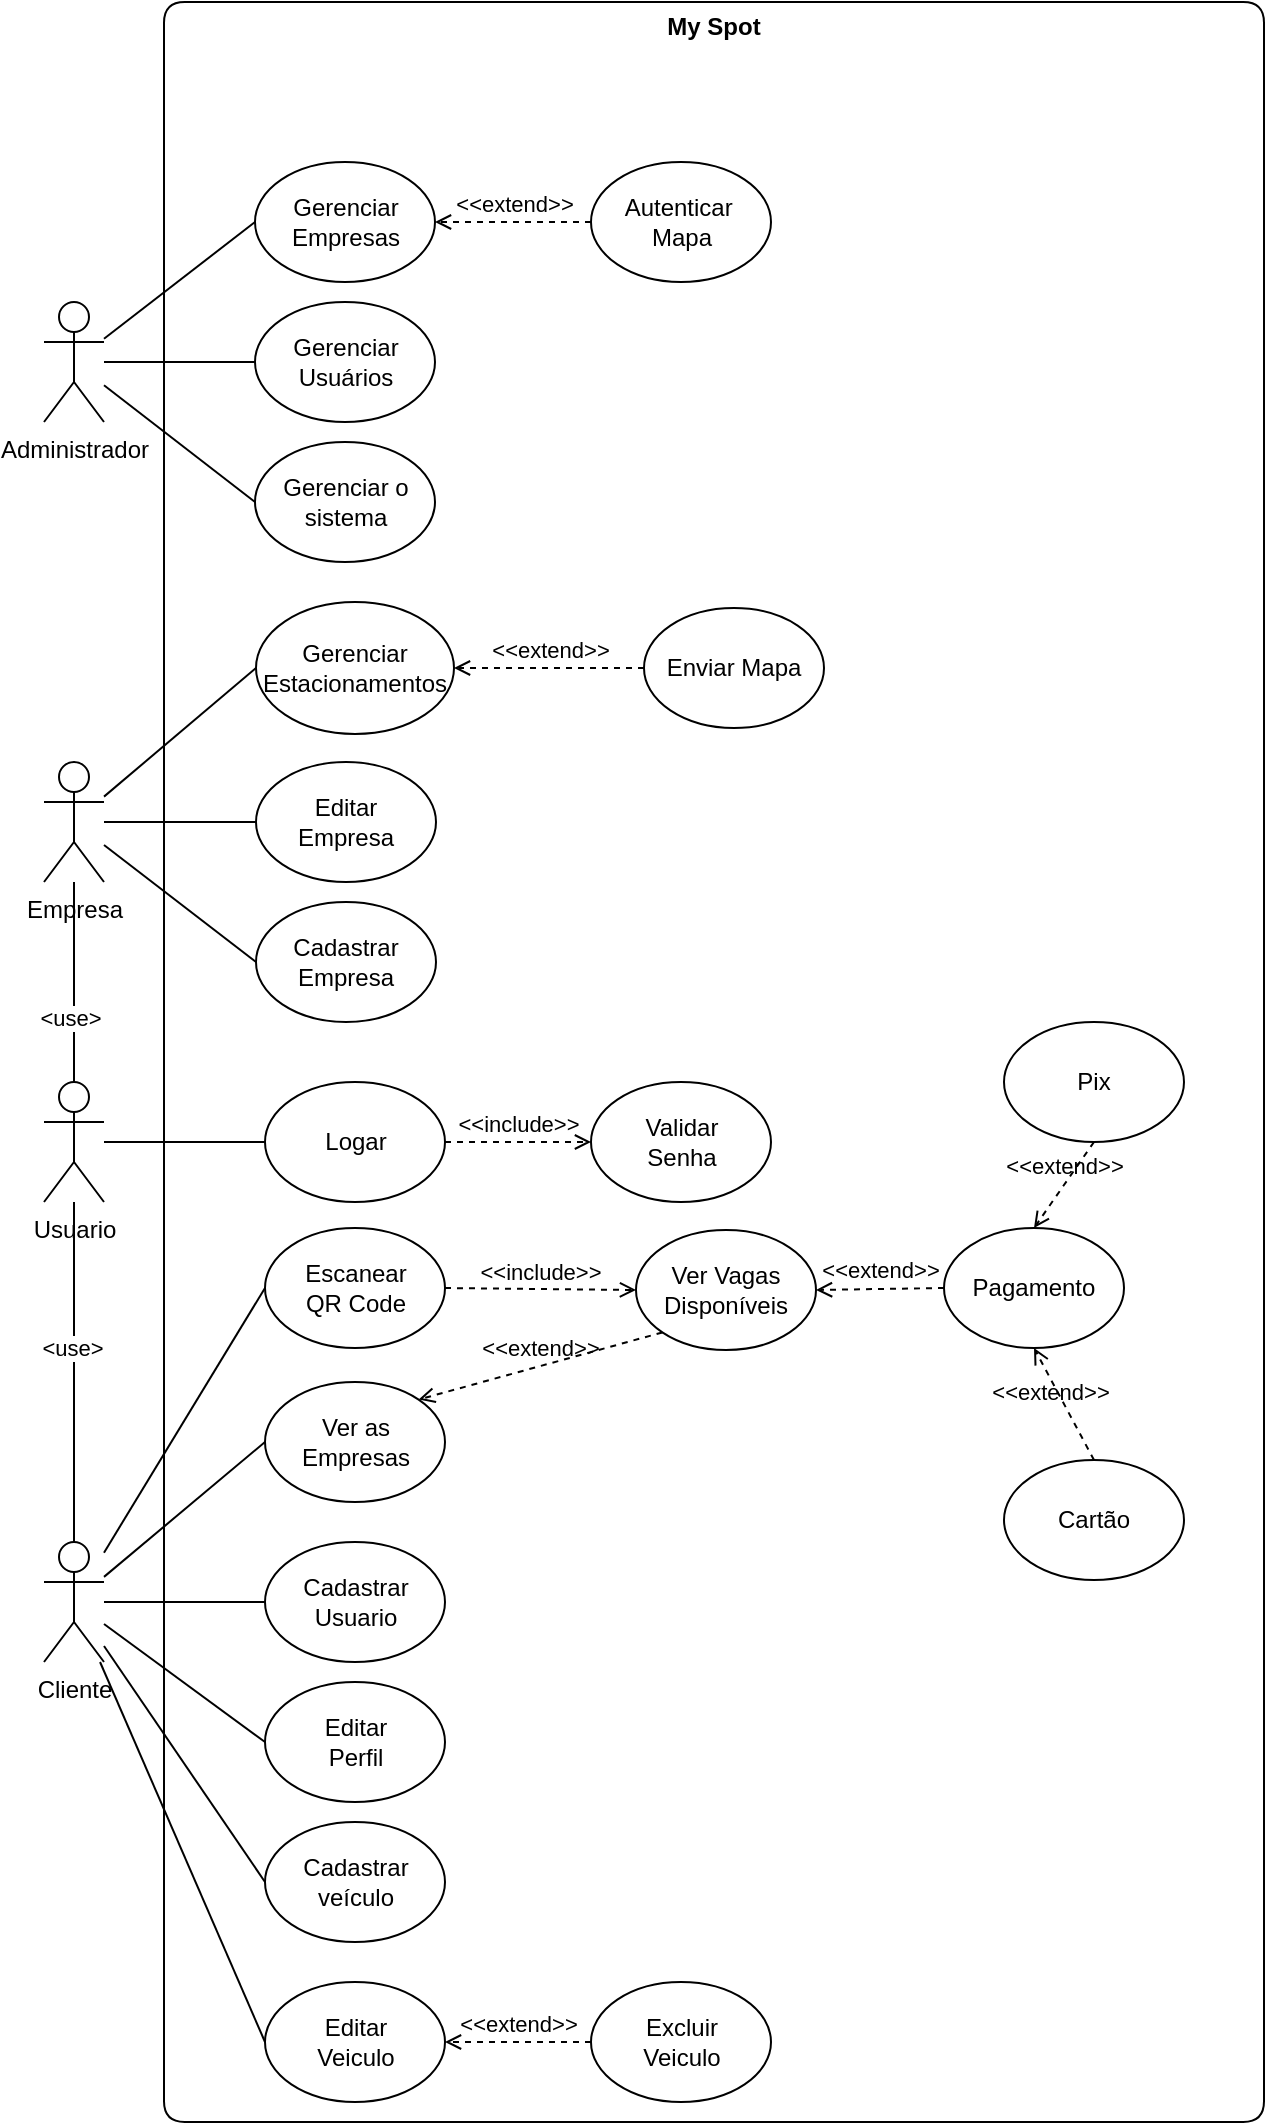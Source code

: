 <mxfile version="26.2.14">
  <diagram name="Página-1" id="5Zi_sT3vTMkmr6zWonN1">
    <mxGraphModel dx="1826" dy="751" grid="1" gridSize="10" guides="1" tooltips="1" connect="1" arrows="1" fold="1" page="0" pageScale="1" pageWidth="850" pageHeight="1100" background="none" math="0" shadow="0" adaptiveColors="none">
      <root>
        <mxCell id="0" />
        <mxCell id="1" parent="0" />
        <mxCell id="iX1jY3GCwm09wHr-5eQs-1" value="My Spot" style="swimlane;startSize=23;shadow=0;swimlaneLine=0;strokeWidth=1;rounded=1;labelBackgroundColor=none;comic=0;enumerate=0;backgroundOutline=0;strokeColor=default;fillColor=none;" vertex="1" parent="1">
          <mxGeometry x="80" y="30" width="550" height="1060" as="geometry" />
        </mxCell>
        <mxCell id="iX1jY3GCwm09wHr-5eQs-37" value="&lt;div&gt;Gerenciar&lt;/div&gt;&lt;div&gt;Estacionamentos&lt;/div&gt;" style="ellipse;whiteSpace=wrap;html=1;shadow=0;swimlaneLine=1;strokeWidth=1;rounded=1;labelBackgroundColor=none;comic=0;enumerate=0;backgroundOutline=0;" vertex="1" parent="iX1jY3GCwm09wHr-5eQs-1">
          <mxGeometry x="46" y="300" width="99" height="66" as="geometry" />
        </mxCell>
        <mxCell id="iX1jY3GCwm09wHr-5eQs-70" value="Enviar Mapa" style="ellipse;whiteSpace=wrap;html=1;shadow=0;swimlaneLine=1;strokeWidth=1;rounded=1;labelBackgroundColor=none;comic=0;enumerate=0;backgroundOutline=0;" vertex="1" parent="iX1jY3GCwm09wHr-5eQs-1">
          <mxGeometry x="240" y="303" width="90" height="60" as="geometry" />
        </mxCell>
        <mxCell id="iX1jY3GCwm09wHr-5eQs-127" value="&amp;lt;&amp;lt;extend&amp;gt;&amp;gt;" style="html=1;verticalAlign=bottom;labelBackgroundColor=none;endArrow=open;endFill=0;dashed=1;rounded=1;exitX=0;exitY=0.5;exitDx=0;exitDy=0;entryX=1;entryY=0.5;entryDx=0;entryDy=0;comic=0;enumerate=0;backgroundOutline=0;" edge="1" parent="iX1jY3GCwm09wHr-5eQs-1" source="iX1jY3GCwm09wHr-5eQs-70" target="iX1jY3GCwm09wHr-5eQs-37">
          <mxGeometry width="160" relative="1" as="geometry">
            <mxPoint x="429.5" y="530" as="sourcePoint" />
            <mxPoint x="362.5" y="477" as="targetPoint" />
          </mxGeometry>
        </mxCell>
        <mxCell id="iX1jY3GCwm09wHr-5eQs-13" value="Cadastrar&lt;div&gt;Usuario&lt;/div&gt;" style="ellipse;whiteSpace=wrap;html=1;shadow=0;swimlaneLine=1;strokeWidth=1;rounded=1;labelBackgroundColor=none;comic=0;enumerate=0;backgroundOutline=0;" vertex="1" parent="iX1jY3GCwm09wHr-5eQs-1">
          <mxGeometry x="50.5" y="770" width="90" height="60" as="geometry" />
        </mxCell>
        <mxCell id="iX1jY3GCwm09wHr-5eQs-15" value="Logar" style="ellipse;whiteSpace=wrap;html=1;shadow=0;swimlaneLine=1;strokeWidth=1;rounded=1;labelBackgroundColor=none;comic=0;enumerate=0;backgroundOutline=0;" vertex="1" parent="iX1jY3GCwm09wHr-5eQs-1">
          <mxGeometry x="50.5" y="540" width="90" height="60" as="geometry" />
        </mxCell>
        <mxCell id="iX1jY3GCwm09wHr-5eQs-21" value="Cadastrar veículo" style="ellipse;whiteSpace=wrap;html=1;shadow=0;swimlaneLine=1;strokeWidth=1;rounded=1;labelBackgroundColor=none;comic=0;enumerate=0;backgroundOutline=0;" vertex="1" parent="iX1jY3GCwm09wHr-5eQs-1">
          <mxGeometry x="50.5" y="910" width="90" height="60" as="geometry" />
        </mxCell>
        <mxCell id="iX1jY3GCwm09wHr-5eQs-23" value="&lt;div&gt;Escanear&lt;/div&gt;&lt;div&gt;QR Code&lt;/div&gt;" style="ellipse;whiteSpace=wrap;html=1;shadow=0;swimlaneLine=1;strokeWidth=1;rounded=1;labelBackgroundColor=none;comic=0;enumerate=0;backgroundOutline=0;" vertex="1" parent="iX1jY3GCwm09wHr-5eQs-1">
          <mxGeometry x="50.5" y="613" width="90" height="60" as="geometry" />
        </mxCell>
        <mxCell id="iX1jY3GCwm09wHr-5eQs-26" value="Pagamento" style="ellipse;whiteSpace=wrap;html=1;shadow=0;swimlaneLine=1;strokeWidth=1;rounded=1;labelBackgroundColor=none;comic=0;enumerate=0;backgroundOutline=0;" vertex="1" parent="iX1jY3GCwm09wHr-5eQs-1">
          <mxGeometry x="390" y="613" width="90" height="60" as="geometry" />
        </mxCell>
        <mxCell id="iX1jY3GCwm09wHr-5eQs-27" value="Pix" style="ellipse;whiteSpace=wrap;html=1;shadow=0;swimlaneLine=1;strokeWidth=1;rounded=1;labelBackgroundColor=none;comic=0;enumerate=0;backgroundOutline=0;" vertex="1" parent="iX1jY3GCwm09wHr-5eQs-1">
          <mxGeometry x="420" y="510" width="90" height="60" as="geometry" />
        </mxCell>
        <mxCell id="iX1jY3GCwm09wHr-5eQs-28" value="Cartão" style="ellipse;whiteSpace=wrap;html=1;shadow=0;swimlaneLine=1;strokeWidth=1;rounded=1;labelBackgroundColor=none;comic=0;enumerate=0;backgroundOutline=0;" vertex="1" parent="iX1jY3GCwm09wHr-5eQs-1">
          <mxGeometry x="420" y="729" width="90" height="60" as="geometry" />
        </mxCell>
        <mxCell id="iX1jY3GCwm09wHr-5eQs-29" value="Ver Vagas Disponíveis" style="ellipse;whiteSpace=wrap;html=1;shadow=0;swimlaneLine=1;strokeWidth=1;rounded=1;labelBackgroundColor=none;comic=0;enumerate=0;backgroundOutline=0;" vertex="1" parent="iX1jY3GCwm09wHr-5eQs-1">
          <mxGeometry x="236" y="614" width="90" height="60" as="geometry" />
        </mxCell>
        <mxCell id="iX1jY3GCwm09wHr-5eQs-30" value="Ver as Empresas" style="ellipse;whiteSpace=wrap;html=1;shadow=0;swimlaneLine=1;strokeWidth=1;rounded=1;labelBackgroundColor=none;comic=0;enumerate=0;backgroundOutline=0;" vertex="1" parent="iX1jY3GCwm09wHr-5eQs-1">
          <mxGeometry x="50.5" y="690" width="90" height="60" as="geometry" />
        </mxCell>
        <mxCell id="iX1jY3GCwm09wHr-5eQs-33" value="Cadastrar Empresa" style="ellipse;whiteSpace=wrap;html=1;shadow=0;swimlaneLine=1;strokeWidth=1;rounded=1;labelBackgroundColor=none;comic=0;enumerate=0;backgroundOutline=0;" vertex="1" parent="iX1jY3GCwm09wHr-5eQs-1">
          <mxGeometry x="46" y="450" width="90" height="60" as="geometry" />
        </mxCell>
        <mxCell id="iX1jY3GCwm09wHr-5eQs-43" value="&lt;div&gt;Editar&lt;/div&gt;&lt;div&gt;Perfil&lt;/div&gt;" style="ellipse;whiteSpace=wrap;html=1;shadow=0;swimlaneLine=1;strokeWidth=1;rounded=1;labelBackgroundColor=none;comic=0;enumerate=0;backgroundOutline=0;" vertex="1" parent="iX1jY3GCwm09wHr-5eQs-1">
          <mxGeometry x="50.5" y="840" width="90" height="60" as="geometry" />
        </mxCell>
        <mxCell id="iX1jY3GCwm09wHr-5eQs-47" value="&lt;div&gt;Editar&lt;/div&gt;&lt;div&gt;Empresa&lt;/div&gt;" style="ellipse;whiteSpace=wrap;html=1;shadow=0;swimlaneLine=1;strokeWidth=1;rounded=1;labelBackgroundColor=none;comic=0;enumerate=0;backgroundOutline=0;" vertex="1" parent="iX1jY3GCwm09wHr-5eQs-1">
          <mxGeometry x="46" y="380" width="90" height="60" as="geometry" />
        </mxCell>
        <mxCell id="iX1jY3GCwm09wHr-5eQs-84" value="&amp;lt;&amp;lt;include&amp;gt;&amp;gt;" style="html=1;verticalAlign=bottom;labelBackgroundColor=none;endArrow=open;endFill=0;dashed=1;rounded=1;exitX=1;exitY=0.5;exitDx=0;exitDy=0;entryX=0;entryY=0.5;entryDx=0;entryDy=0;comic=0;enumerate=0;backgroundOutline=0;" edge="1" parent="iX1jY3GCwm09wHr-5eQs-1" source="iX1jY3GCwm09wHr-5eQs-15" target="iX1jY3GCwm09wHr-5eQs-200">
          <mxGeometry width="160" relative="1" as="geometry">
            <mxPoint x="76.5" y="600" as="sourcePoint" />
            <mxPoint x="236.5" y="600" as="targetPoint" />
          </mxGeometry>
        </mxCell>
        <mxCell id="iX1jY3GCwm09wHr-5eQs-92" value="&amp;lt;&amp;lt;include&amp;gt;&amp;gt;" style="html=1;verticalAlign=bottom;labelBackgroundColor=none;endArrow=open;endFill=0;dashed=1;rounded=1;exitX=1;exitY=0.5;exitDx=0;exitDy=0;comic=0;enumerate=0;backgroundOutline=0;entryX=0;entryY=0.5;entryDx=0;entryDy=0;" edge="1" parent="iX1jY3GCwm09wHr-5eQs-1" source="iX1jY3GCwm09wHr-5eQs-23" target="iX1jY3GCwm09wHr-5eQs-29">
          <mxGeometry width="160" relative="1" as="geometry">
            <mxPoint x="228" y="777" as="sourcePoint" />
            <mxPoint x="150" y="660" as="targetPoint" />
          </mxGeometry>
        </mxCell>
        <mxCell id="iX1jY3GCwm09wHr-5eQs-93" value="&amp;lt;&amp;lt;extend&amp;gt;&amp;gt;" style="html=1;verticalAlign=bottom;labelBackgroundColor=none;endArrow=open;endFill=0;dashed=1;rounded=1;exitX=0;exitY=0.5;exitDx=0;exitDy=0;entryX=1;entryY=0.5;entryDx=0;entryDy=0;comic=0;enumerate=0;backgroundOutline=0;" edge="1" parent="iX1jY3GCwm09wHr-5eQs-1" source="iX1jY3GCwm09wHr-5eQs-26" target="iX1jY3GCwm09wHr-5eQs-29">
          <mxGeometry width="160" relative="1" as="geometry">
            <mxPoint x="246" y="654" as="sourcePoint" />
            <mxPoint x="175" y="695" as="targetPoint" />
          </mxGeometry>
        </mxCell>
        <mxCell id="iX1jY3GCwm09wHr-5eQs-125" value="&amp;lt;&amp;lt;extend&amp;gt;&amp;gt;" style="html=1;verticalAlign=bottom;labelBackgroundColor=none;endArrow=open;endFill=0;dashed=1;rounded=1;exitX=0.5;exitY=0;exitDx=0;exitDy=0;entryX=0.5;entryY=1;entryDx=0;entryDy=0;comic=0;enumerate=0;backgroundOutline=0;" edge="1" parent="iX1jY3GCwm09wHr-5eQs-1" source="iX1jY3GCwm09wHr-5eQs-28" target="iX1jY3GCwm09wHr-5eQs-26">
          <mxGeometry x="0.025" y="7" width="160" relative="1" as="geometry">
            <mxPoint x="435" y="617" as="sourcePoint" />
            <mxPoint x="368" y="564" as="targetPoint" />
            <mxPoint as="offset" />
          </mxGeometry>
        </mxCell>
        <mxCell id="iX1jY3GCwm09wHr-5eQs-126" value="&amp;lt;&amp;lt;extend&amp;gt;&amp;gt;" style="html=1;verticalAlign=bottom;labelBackgroundColor=none;endArrow=open;endFill=0;dashed=1;rounded=1;exitX=0.5;exitY=1;exitDx=0;exitDy=0;entryX=0.5;entryY=0;entryDx=0;entryDy=0;comic=0;enumerate=0;backgroundOutline=0;" edge="1" parent="iX1jY3GCwm09wHr-5eQs-1" source="iX1jY3GCwm09wHr-5eQs-27" target="iX1jY3GCwm09wHr-5eQs-26">
          <mxGeometry width="160" relative="1" as="geometry">
            <mxPoint x="445" y="627" as="sourcePoint" />
            <mxPoint x="378" y="574" as="targetPoint" />
          </mxGeometry>
        </mxCell>
        <mxCell id="iX1jY3GCwm09wHr-5eQs-179" value="&lt;div&gt;Editar&lt;/div&gt;&lt;div&gt;Veiculo&lt;/div&gt;" style="ellipse;whiteSpace=wrap;html=1;shadow=0;swimlaneLine=1;strokeWidth=1;rounded=1;labelBackgroundColor=none;comic=0;enumerate=0;backgroundOutline=0;" vertex="1" parent="iX1jY3GCwm09wHr-5eQs-1">
          <mxGeometry x="50.5" y="990" width="90" height="60" as="geometry" />
        </mxCell>
        <mxCell id="iX1jY3GCwm09wHr-5eQs-181" value="&amp;lt;&amp;lt;extend&amp;gt;&amp;gt;" style="html=1;verticalAlign=bottom;labelBackgroundColor=none;endArrow=open;endFill=0;dashed=1;rounded=1;exitX=0;exitY=1;exitDx=0;exitDy=0;entryX=1;entryY=0;entryDx=0;entryDy=0;comic=0;enumerate=0;backgroundOutline=0;" edge="1" parent="iX1jY3GCwm09wHr-5eQs-1" source="iX1jY3GCwm09wHr-5eQs-29" target="iX1jY3GCwm09wHr-5eQs-30">
          <mxGeometry width="160" relative="1" as="geometry">
            <mxPoint x="305.5" y="729" as="sourcePoint" />
            <mxPoint x="234.5" y="770" as="targetPoint" />
          </mxGeometry>
        </mxCell>
        <mxCell id="iX1jY3GCwm09wHr-5eQs-200" value="&lt;div&gt;Validar&lt;/div&gt;&lt;div&gt;Senha&lt;/div&gt;" style="ellipse;whiteSpace=wrap;html=1;shadow=0;swimlaneLine=1;strokeWidth=1;rounded=1;labelBackgroundColor=none;comic=0;enumerate=0;backgroundOutline=0;" vertex="1" parent="iX1jY3GCwm09wHr-5eQs-1">
          <mxGeometry x="213.5" y="540" width="90" height="60" as="geometry" />
        </mxCell>
        <mxCell id="iX1jY3GCwm09wHr-5eQs-4" value="Gerenciar o sistema" style="ellipse;whiteSpace=wrap;html=1;shadow=0;swimlaneLine=1;strokeWidth=1;rounded=1;labelBackgroundColor=none;comic=0;enumerate=0;backgroundOutline=0;" vertex="1" parent="iX1jY3GCwm09wHr-5eQs-1">
          <mxGeometry x="45.5" y="220" width="90" height="60" as="geometry" />
        </mxCell>
        <mxCell id="iX1jY3GCwm09wHr-5eQs-6" value="Gerenciar Empresas" style="ellipse;whiteSpace=wrap;html=1;shadow=0;swimlaneLine=1;strokeWidth=1;rounded=1;labelBackgroundColor=none;comic=0;enumerate=0;backgroundOutline=0;" vertex="1" parent="iX1jY3GCwm09wHr-5eQs-1">
          <mxGeometry x="45.5" y="80" width="90" height="60" as="geometry" />
        </mxCell>
        <mxCell id="iX1jY3GCwm09wHr-5eQs-7" value="Gerenciar Usuários" style="ellipse;whiteSpace=wrap;html=1;shadow=0;swimlaneLine=1;strokeWidth=1;rounded=1;labelBackgroundColor=none;comic=0;enumerate=0;backgroundOutline=0;" vertex="1" parent="iX1jY3GCwm09wHr-5eQs-1">
          <mxGeometry x="45.5" y="150" width="90" height="60" as="geometry" />
        </mxCell>
        <mxCell id="iX1jY3GCwm09wHr-5eQs-8" value="&lt;div&gt;Autenticar&amp;nbsp;&lt;/div&gt;&lt;div&gt;Mapa&lt;/div&gt;" style="ellipse;whiteSpace=wrap;html=1;shadow=0;swimlaneLine=1;strokeWidth=1;rounded=1;labelBackgroundColor=none;comic=0;enumerate=0;backgroundOutline=0;" vertex="1" parent="iX1jY3GCwm09wHr-5eQs-1">
          <mxGeometry x="213.5" y="80" width="90" height="60" as="geometry" />
        </mxCell>
        <mxCell id="iX1jY3GCwm09wHr-5eQs-168" value="&amp;lt;&amp;lt;extend&amp;gt;&amp;gt;" style="html=1;verticalAlign=bottom;labelBackgroundColor=none;endArrow=open;endFill=0;dashed=1;rounded=1;exitX=0;exitY=0.5;exitDx=0;exitDy=0;entryX=1;entryY=0.5;entryDx=0;entryDy=0;comic=0;enumerate=0;backgroundOutline=0;" edge="1" parent="iX1jY3GCwm09wHr-5eQs-1" source="iX1jY3GCwm09wHr-5eQs-8" target="iX1jY3GCwm09wHr-5eQs-6">
          <mxGeometry width="160" relative="1" as="geometry">
            <mxPoint x="183.5" y="140" as="sourcePoint" />
            <mxPoint x="110.5" y="179" as="targetPoint" />
          </mxGeometry>
        </mxCell>
        <mxCell id="iX1jY3GCwm09wHr-5eQs-202" value="Excluir&lt;div&gt;Veiculo&lt;/div&gt;" style="ellipse;whiteSpace=wrap;html=1;shadow=0;swimlaneLine=1;strokeWidth=1;rounded=1;labelBackgroundColor=none;comic=0;enumerate=0;backgroundOutline=0;" vertex="1" parent="iX1jY3GCwm09wHr-5eQs-1">
          <mxGeometry x="213.5" y="990" width="90" height="60" as="geometry" />
        </mxCell>
        <mxCell id="iX1jY3GCwm09wHr-5eQs-203" value="&amp;lt;&amp;lt;extend&amp;gt;&amp;gt;" style="html=1;verticalAlign=bottom;labelBackgroundColor=none;endArrow=open;endFill=0;dashed=1;rounded=1;exitX=0;exitY=0.5;exitDx=0;exitDy=0;entryX=1;entryY=0.5;entryDx=0;entryDy=0;comic=0;enumerate=0;backgroundOutline=0;" edge="1" parent="iX1jY3GCwm09wHr-5eQs-1" source="iX1jY3GCwm09wHr-5eQs-202" target="iX1jY3GCwm09wHr-5eQs-179">
          <mxGeometry width="160" relative="1" as="geometry">
            <mxPoint x="190" y="1020" as="sourcePoint" />
            <mxPoint x="146" y="990" as="targetPoint" />
          </mxGeometry>
        </mxCell>
        <mxCell id="iX1jY3GCwm09wHr-5eQs-206" style="edgeStyle=none;shape=connector;rounded=1;comic=0;orthogonalLoop=1;jettySize=auto;html=1;entryX=0;entryY=0.5;entryDx=0;entryDy=0;strokeColor=default;align=center;verticalAlign=middle;fontFamily=Helvetica;fontSize=11;fontColor=default;labelBackgroundColor=default;startFill=0;endArrow=none;" edge="1" parent="1" source="iX1jY3GCwm09wHr-5eQs-11" target="iX1jY3GCwm09wHr-5eQs-179">
          <mxGeometry relative="1" as="geometry" />
        </mxCell>
        <mxCell id="iX1jY3GCwm09wHr-5eQs-11" value="Cliente" style="shape=umlActor;verticalLabelPosition=bottom;verticalAlign=top;html=1;outlineConnect=0;shadow=0;swimlaneLine=1;strokeWidth=1;rounded=1;labelBackgroundColor=none;comic=0;enumerate=0;backgroundOutline=0;" vertex="1" parent="1">
          <mxGeometry x="20" y="800" width="30" height="60" as="geometry" />
        </mxCell>
        <mxCell id="iX1jY3GCwm09wHr-5eQs-62" style="rounded=1;orthogonalLoop=1;jettySize=auto;html=1;entryX=0;entryY=0.5;entryDx=0;entryDy=0;endArrow=none;startFill=0;comic=0;enumerate=0;backgroundOutline=0;" edge="1" parent="1" source="iX1jY3GCwm09wHr-5eQs-11" target="iX1jY3GCwm09wHr-5eQs-13">
          <mxGeometry relative="1" as="geometry" />
        </mxCell>
        <mxCell id="iX1jY3GCwm09wHr-5eQs-190" style="shape=connector;rounded=1;comic=0;orthogonalLoop=1;jettySize=auto;html=1;entryX=0;entryY=0.5;entryDx=0;entryDy=0;strokeColor=default;align=center;verticalAlign=middle;fontFamily=Helvetica;fontSize=11;fontColor=default;labelBackgroundColor=default;startFill=0;endArrow=none;" edge="1" parent="1" source="iX1jY3GCwm09wHr-5eQs-11" target="iX1jY3GCwm09wHr-5eQs-43">
          <mxGeometry relative="1" as="geometry" />
        </mxCell>
        <mxCell id="iX1jY3GCwm09wHr-5eQs-191" style="shape=connector;rounded=1;comic=0;orthogonalLoop=1;jettySize=auto;html=1;entryX=0;entryY=0.5;entryDx=0;entryDy=0;strokeColor=default;align=center;verticalAlign=middle;fontFamily=Helvetica;fontSize=11;fontColor=default;labelBackgroundColor=default;startFill=0;endArrow=none;" edge="1" parent="1" source="iX1jY3GCwm09wHr-5eQs-11" target="iX1jY3GCwm09wHr-5eQs-23">
          <mxGeometry relative="1" as="geometry" />
        </mxCell>
        <mxCell id="iX1jY3GCwm09wHr-5eQs-192" style="shape=connector;rounded=1;comic=0;orthogonalLoop=1;jettySize=auto;html=1;entryX=0;entryY=0.5;entryDx=0;entryDy=0;strokeColor=default;align=center;verticalAlign=middle;fontFamily=Helvetica;fontSize=11;fontColor=default;labelBackgroundColor=default;startFill=0;endArrow=none;" edge="1" parent="1" source="iX1jY3GCwm09wHr-5eQs-11" target="iX1jY3GCwm09wHr-5eQs-30">
          <mxGeometry relative="1" as="geometry" />
        </mxCell>
        <mxCell id="iX1jY3GCwm09wHr-5eQs-185" style="shape=connector;rounded=1;comic=0;orthogonalLoop=1;jettySize=auto;html=1;strokeColor=default;align=center;verticalAlign=middle;fontFamily=Helvetica;fontSize=11;fontColor=default;labelBackgroundColor=default;startFill=0;endArrow=none;" edge="1" parent="1" source="iX1jY3GCwm09wHr-5eQs-52" target="iX1jY3GCwm09wHr-5eQs-11">
          <mxGeometry relative="1" as="geometry" />
        </mxCell>
        <mxCell id="iX1jY3GCwm09wHr-5eQs-199" value="&amp;lt;use&amp;gt;" style="edgeLabel;html=1;align=center;verticalAlign=middle;resizable=0;points=[];rounded=1;fontFamily=Helvetica;fontSize=11;fontColor=default;labelBackgroundColor=default;" vertex="1" connectable="0" parent="iX1jY3GCwm09wHr-5eQs-185">
          <mxGeometry x="-0.144" y="-1" relative="1" as="geometry">
            <mxPoint as="offset" />
          </mxGeometry>
        </mxCell>
        <mxCell id="iX1jY3GCwm09wHr-5eQs-201" style="edgeStyle=none;shape=connector;rounded=1;comic=0;orthogonalLoop=1;jettySize=auto;html=1;entryX=0;entryY=0.5;entryDx=0;entryDy=0;strokeColor=default;align=center;verticalAlign=middle;fontFamily=Helvetica;fontSize=11;fontColor=default;labelBackgroundColor=default;startFill=0;endArrow=none;" edge="1" parent="1" source="iX1jY3GCwm09wHr-5eQs-11" target="iX1jY3GCwm09wHr-5eQs-21">
          <mxGeometry relative="1" as="geometry" />
        </mxCell>
        <mxCell id="iX1jY3GCwm09wHr-5eQs-42" value="Empresa" style="shape=umlActor;verticalLabelPosition=bottom;verticalAlign=top;html=1;outlineConnect=0;shadow=0;swimlaneLine=1;strokeWidth=1;rounded=1;labelBackgroundColor=none;comic=0;enumerate=0;backgroundOutline=0;" vertex="1" parent="1">
          <mxGeometry x="20" y="410" width="30" height="60" as="geometry" />
        </mxCell>
        <mxCell id="iX1jY3GCwm09wHr-5eQs-186" style="shape=connector;rounded=1;comic=0;orthogonalLoop=1;jettySize=auto;html=1;entryX=0;entryY=0.5;entryDx=0;entryDy=0;strokeColor=default;align=center;verticalAlign=middle;fontFamily=Helvetica;fontSize=11;fontColor=default;labelBackgroundColor=default;startFill=0;endArrow=none;" edge="1" parent="1" source="iX1jY3GCwm09wHr-5eQs-42" target="iX1jY3GCwm09wHr-5eQs-33">
          <mxGeometry relative="1" as="geometry" />
        </mxCell>
        <mxCell id="iX1jY3GCwm09wHr-5eQs-193" style="shape=connector;rounded=1;comic=0;orthogonalLoop=1;jettySize=auto;html=1;entryX=0;entryY=0.5;entryDx=0;entryDy=0;strokeColor=default;align=center;verticalAlign=middle;fontFamily=Helvetica;fontSize=11;fontColor=default;labelBackgroundColor=default;startFill=0;endArrow=none;" edge="1" parent="1" source="iX1jY3GCwm09wHr-5eQs-42" target="iX1jY3GCwm09wHr-5eQs-37">
          <mxGeometry relative="1" as="geometry" />
        </mxCell>
        <mxCell id="iX1jY3GCwm09wHr-5eQs-194" style="shape=connector;rounded=1;comic=0;orthogonalLoop=1;jettySize=auto;html=1;entryX=0;entryY=0.5;entryDx=0;entryDy=0;strokeColor=default;align=center;verticalAlign=middle;fontFamily=Helvetica;fontSize=11;fontColor=default;labelBackgroundColor=default;startFill=0;endArrow=none;" edge="1" parent="1" source="iX1jY3GCwm09wHr-5eQs-42" target="iX1jY3GCwm09wHr-5eQs-47">
          <mxGeometry relative="1" as="geometry" />
        </mxCell>
        <mxCell id="iX1jY3GCwm09wHr-5eQs-184" style="shape=connector;rounded=1;comic=0;orthogonalLoop=1;jettySize=auto;html=1;strokeColor=default;align=center;verticalAlign=middle;fontFamily=Helvetica;fontSize=11;fontColor=default;labelBackgroundColor=default;startFill=0;endArrow=none;" edge="1" parent="1" source="iX1jY3GCwm09wHr-5eQs-52" target="iX1jY3GCwm09wHr-5eQs-42">
          <mxGeometry relative="1" as="geometry" />
        </mxCell>
        <mxCell id="iX1jY3GCwm09wHr-5eQs-198" value="&amp;lt;use&amp;gt;" style="edgeLabel;html=1;align=center;verticalAlign=middle;resizable=0;points=[];rounded=1;fontFamily=Helvetica;fontSize=11;fontColor=default;labelBackgroundColor=default;" vertex="1" connectable="0" parent="iX1jY3GCwm09wHr-5eQs-184">
          <mxGeometry x="-0.361" y="2" relative="1" as="geometry">
            <mxPoint as="offset" />
          </mxGeometry>
        </mxCell>
        <mxCell id="iX1jY3GCwm09wHr-5eQs-207" style="edgeStyle=none;shape=connector;rounded=1;comic=0;orthogonalLoop=1;jettySize=auto;html=1;entryX=0;entryY=0.5;entryDx=0;entryDy=0;strokeColor=default;align=center;verticalAlign=middle;fontFamily=Helvetica;fontSize=11;fontColor=default;labelBackgroundColor=default;startFill=0;endArrow=none;" edge="1" parent="1" source="iX1jY3GCwm09wHr-5eQs-52" target="iX1jY3GCwm09wHr-5eQs-15">
          <mxGeometry relative="1" as="geometry" />
        </mxCell>
        <mxCell id="iX1jY3GCwm09wHr-5eQs-52" value="Usuario" style="shape=umlActor;verticalLabelPosition=bottom;verticalAlign=top;html=1;outlineConnect=0;shadow=0;swimlaneLine=1;strokeWidth=1;rounded=1;labelBackgroundColor=none;comic=0;enumerate=0;backgroundOutline=0;" vertex="1" parent="1">
          <mxGeometry x="20" y="570" width="30" height="60" as="geometry" />
        </mxCell>
        <mxCell id="iX1jY3GCwm09wHr-5eQs-39" value="Administrador" style="shape=umlActor;verticalLabelPosition=bottom;verticalAlign=top;html=1;outlineConnect=0;shadow=0;swimlaneLine=1;strokeWidth=1;rounded=1;labelBackgroundColor=none;comic=0;enumerate=0;backgroundOutline=0;" vertex="1" parent="1">
          <mxGeometry x="20" y="180" width="30" height="60" as="geometry" />
        </mxCell>
        <mxCell id="iX1jY3GCwm09wHr-5eQs-195" style="shape=connector;rounded=1;comic=0;orthogonalLoop=1;jettySize=auto;html=1;entryX=0;entryY=0.5;entryDx=0;entryDy=0;strokeColor=default;align=center;verticalAlign=middle;fontFamily=Helvetica;fontSize=11;fontColor=default;labelBackgroundColor=default;startFill=0;endArrow=none;" edge="1" parent="1" source="iX1jY3GCwm09wHr-5eQs-39" target="iX1jY3GCwm09wHr-5eQs-4">
          <mxGeometry relative="1" as="geometry" />
        </mxCell>
        <mxCell id="iX1jY3GCwm09wHr-5eQs-204" style="edgeStyle=none;shape=connector;rounded=1;comic=0;orthogonalLoop=1;jettySize=auto;html=1;entryX=0;entryY=0.5;entryDx=0;entryDy=0;strokeColor=default;align=center;verticalAlign=middle;fontFamily=Helvetica;fontSize=11;fontColor=default;labelBackgroundColor=default;startFill=0;endArrow=none;" edge="1" parent="1" source="iX1jY3GCwm09wHr-5eQs-39" target="iX1jY3GCwm09wHr-5eQs-7">
          <mxGeometry relative="1" as="geometry" />
        </mxCell>
        <mxCell id="iX1jY3GCwm09wHr-5eQs-205" style="edgeStyle=none;shape=connector;rounded=1;comic=0;orthogonalLoop=1;jettySize=auto;html=1;entryX=0;entryY=0.5;entryDx=0;entryDy=0;strokeColor=default;align=center;verticalAlign=middle;fontFamily=Helvetica;fontSize=11;fontColor=default;labelBackgroundColor=default;startFill=0;endArrow=none;" edge="1" parent="1" source="iX1jY3GCwm09wHr-5eQs-39" target="iX1jY3GCwm09wHr-5eQs-6">
          <mxGeometry relative="1" as="geometry" />
        </mxCell>
      </root>
    </mxGraphModel>
  </diagram>
</mxfile>

